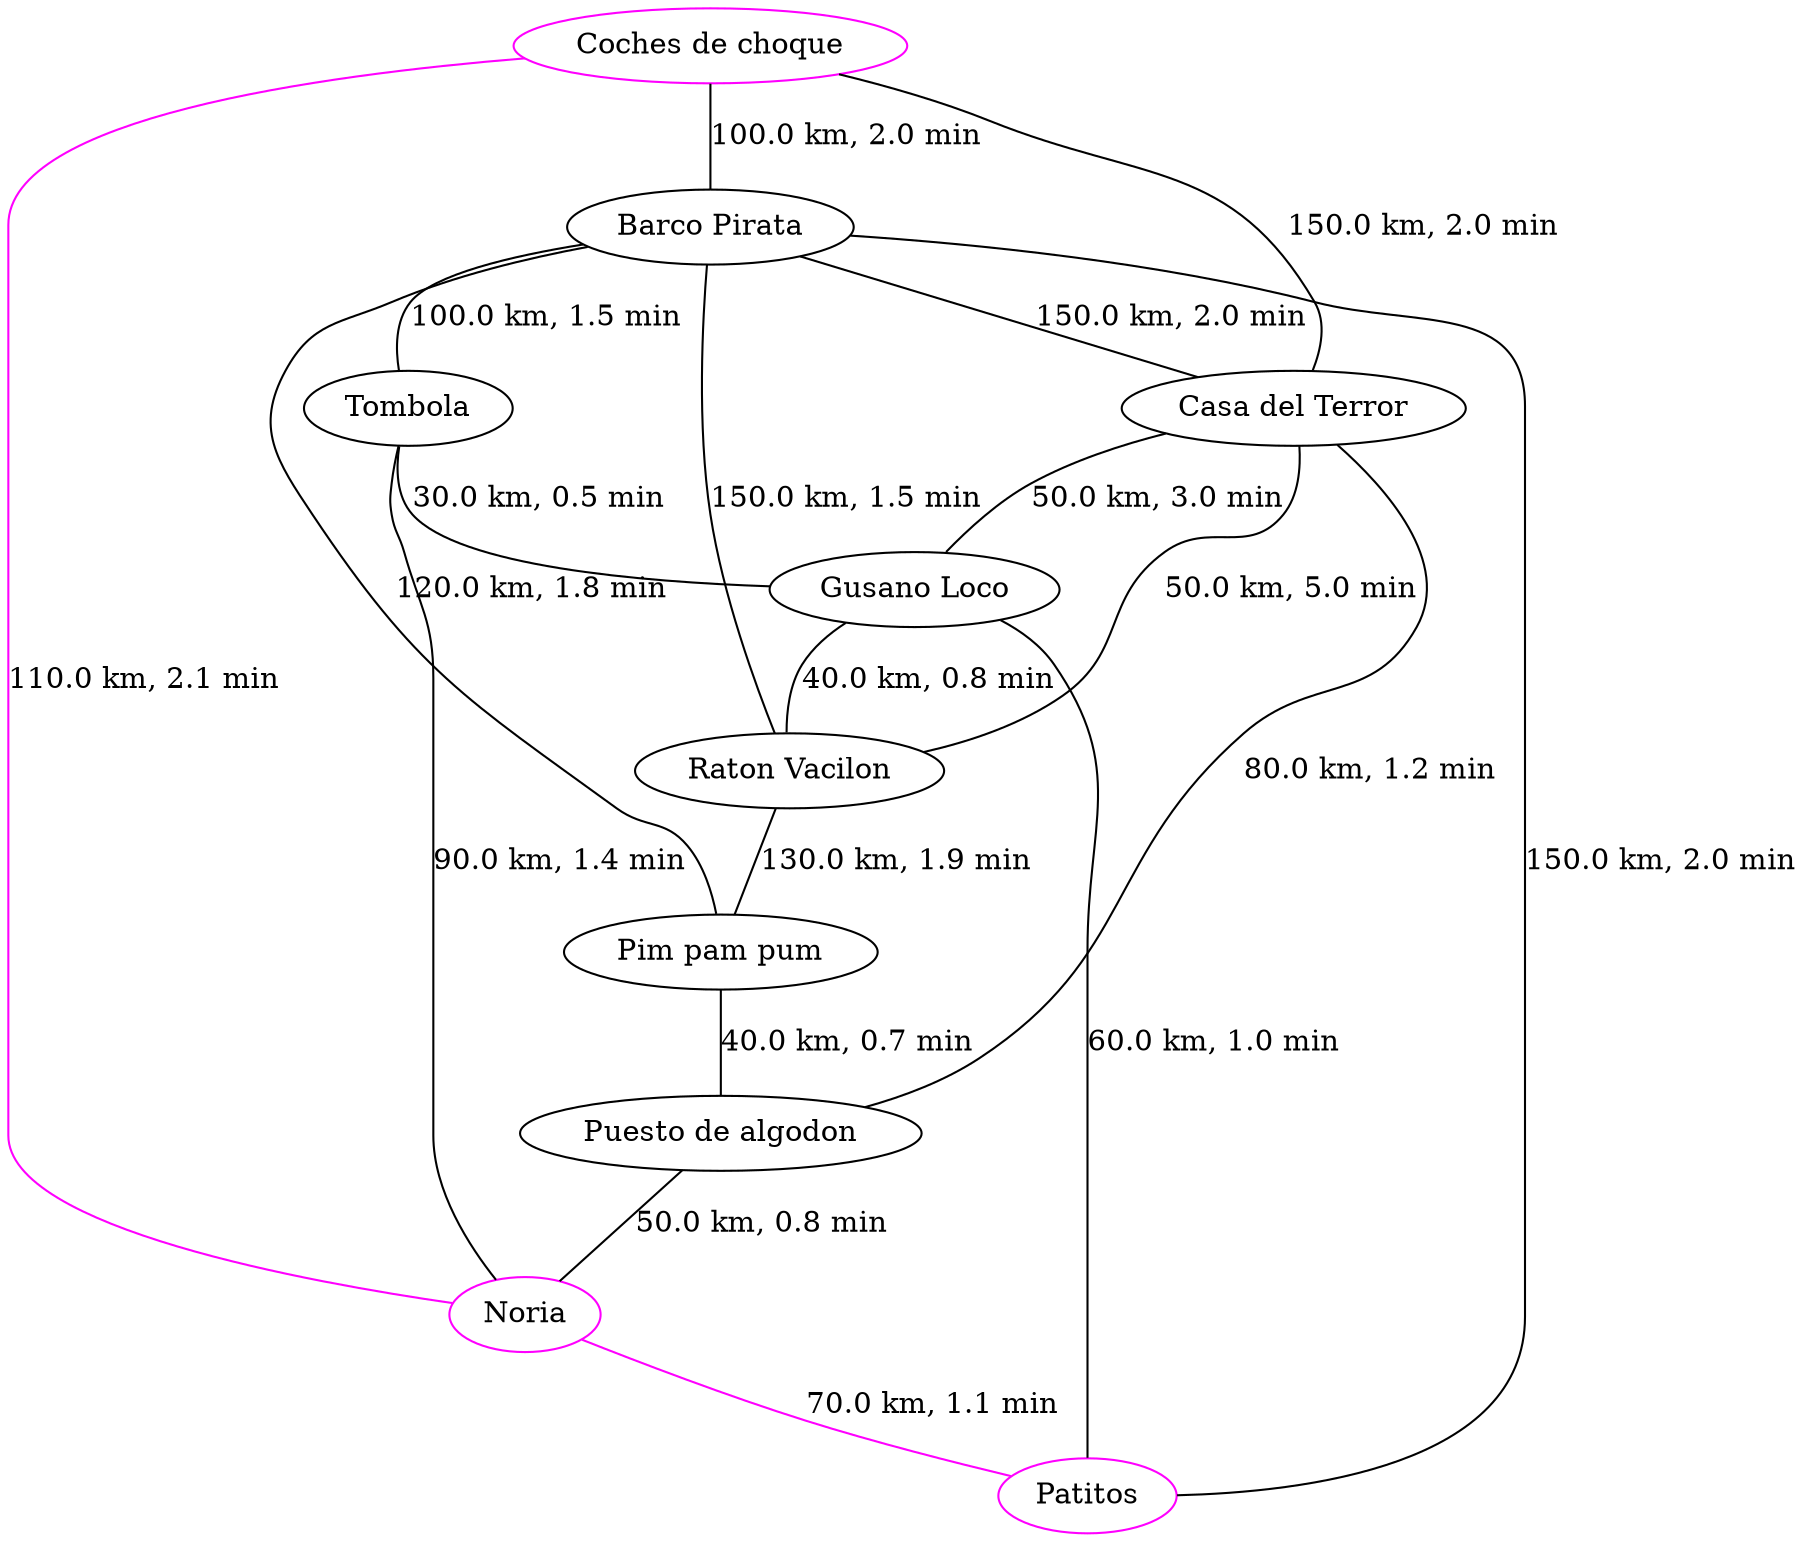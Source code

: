 strict graph G {
  1 [ color="black" label="Barco Pirata" ];
  2 [ color="black" label="Casa del Terror" ];
  3 [ color="black" label="Tombola" ];
  4 [ color="black" label="Gusano Loco" ];
  5 [ color="black" label="Raton Vacilon" ];
  6 [ color="magenta" label="Coches de choque" ];
  7 [ color="black" label="Pim pam pum" ];
  8 [ color="black" label="Puesto de algodon" ];
  9 [ color="magenta" label="Noria" ];
  10 [ color="magenta" label="Patitos" ];
  1 -- 2 [ color="black" label="150.0 km, 2.0 min" ];
  1 -- 3 [ color="black" label="100.0 km, 1.5 min" ];
  1 -- 5 [ color="black" label="150.0 km, 1.5 min" ];
  2 -- 5 [ color="black" label="50.0 km, 5.0 min" ];
  3 -- 4 [ color="black" label="30.0 km, 0.5 min" ];
  4 -- 5 [ color="black" label="40.0 km, 0.8 min" ];
  6 -- 2 [ color="black" label="150.0 km, 2.0 min" ];
  6 -- 1 [ color="black" label="100.0 km, 2.0 min" ];
  2 -- 4 [ color="black" label="50.0 km, 3.0 min" ];
  1 -- 7 [ color="black" label="120.0 km, 1.8 min" ];
  2 -- 8 [ color="black" label="80.0 km, 1.2 min" ];
  3 -- 9 [ color="black" label="90.0 km, 1.4 min" ];
  4 -- 10 [ color="black" label="60.0 km, 1.0 min" ];
  5 -- 7 [ color="black" label="130.0 km, 1.9 min" ];
  6 -- 9 [ color="magenta" label="110.0 km, 2.1 min" ];
  7 -- 8 [ color="black" label="40.0 km, 0.7 min" ];
  8 -- 9 [ color="black" label="50.0 km, 0.8 min" ];
  9 -- 10 [ color="magenta" label="70.0 km, 1.1 min" ];
  10 -- 1 [ color="black" label="150.0 km, 2.0 min" ];
}
